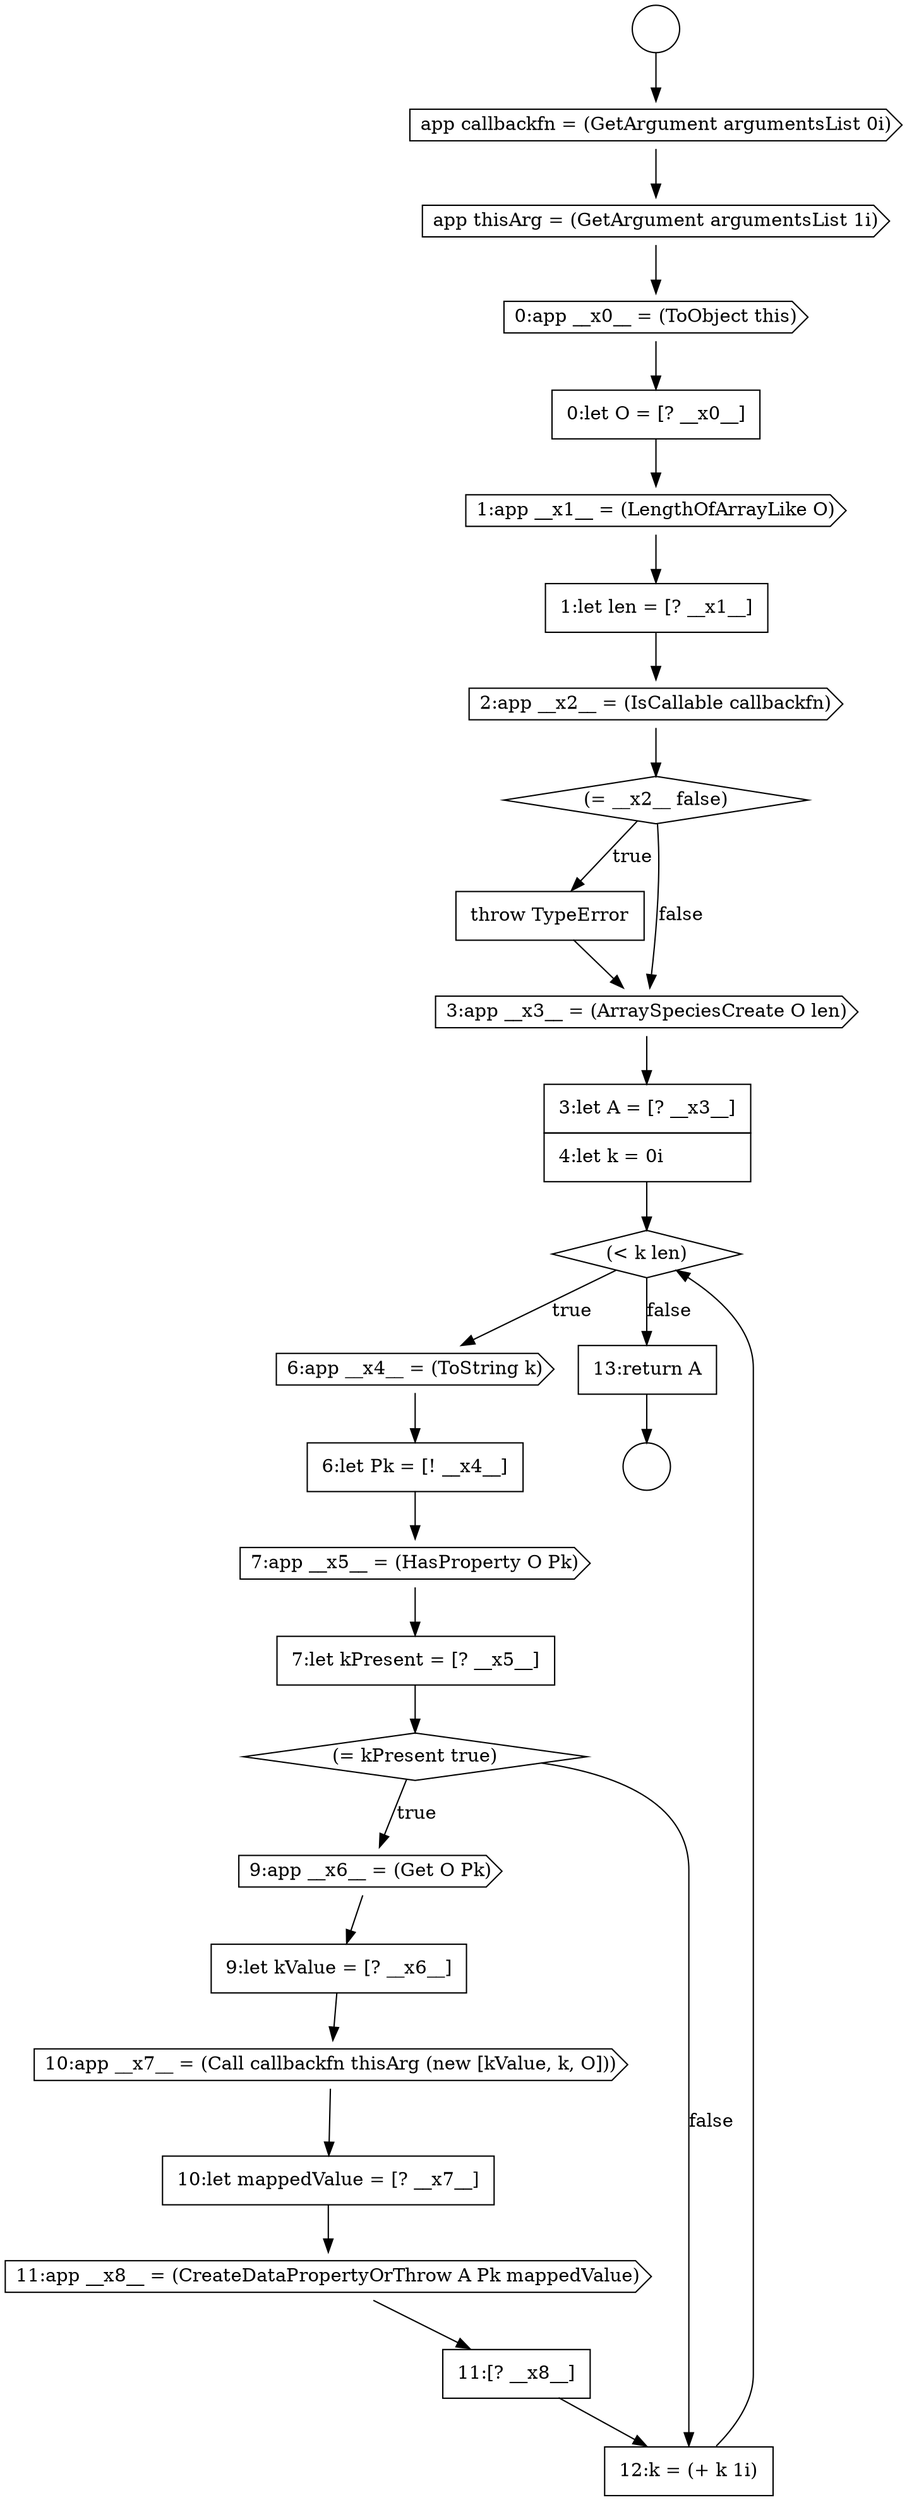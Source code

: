 digraph {
  node16236 [shape=none, margin=0, label=<<font color="black">
    <table border="0" cellborder="1" cellspacing="0" cellpadding="10">
      <tr><td align="left">throw TypeError</td></tr>
    </table>
  </font>> color="black" fillcolor="white" style=filled]
  node16244 [shape=diamond, label=<<font color="black">(= kPresent true)</font>> color="black" fillcolor="white" style=filled]
  node16227 [shape=circle label=" " color="black" fillcolor="white" style=filled]
  node16237 [shape=cds, label=<<font color="black">3:app __x3__ = (ArraySpeciesCreate O len)</font>> color="black" fillcolor="white" style=filled]
  node16233 [shape=none, margin=0, label=<<font color="black">
    <table border="0" cellborder="1" cellspacing="0" cellpadding="10">
      <tr><td align="left">1:let len = [? __x1__]</td></tr>
    </table>
  </font>> color="black" fillcolor="white" style=filled]
  node16246 [shape=none, margin=0, label=<<font color="black">
    <table border="0" cellborder="1" cellspacing="0" cellpadding="10">
      <tr><td align="left">9:let kValue = [? __x6__]</td></tr>
    </table>
  </font>> color="black" fillcolor="white" style=filled]
  node16241 [shape=none, margin=0, label=<<font color="black">
    <table border="0" cellborder="1" cellspacing="0" cellpadding="10">
      <tr><td align="left">6:let Pk = [! __x4__]</td></tr>
    </table>
  </font>> color="black" fillcolor="white" style=filled]
  node16238 [shape=none, margin=0, label=<<font color="black">
    <table border="0" cellborder="1" cellspacing="0" cellpadding="10">
      <tr><td align="left">3:let A = [? __x3__]</td></tr>
      <tr><td align="left">4:let k = 0i</td></tr>
    </table>
  </font>> color="black" fillcolor="white" style=filled]
  node16230 [shape=cds, label=<<font color="black">0:app __x0__ = (ToObject this)</font>> color="black" fillcolor="white" style=filled]
  node16245 [shape=cds, label=<<font color="black">9:app __x6__ = (Get O Pk)</font>> color="black" fillcolor="white" style=filled]
  node16235 [shape=diamond, label=<<font color="black">(= __x2__ false)</font>> color="black" fillcolor="white" style=filled]
  node16239 [shape=diamond, label=<<font color="black">(&lt; k len)</font>> color="black" fillcolor="white" style=filled]
  node16250 [shape=none, margin=0, label=<<font color="black">
    <table border="0" cellborder="1" cellspacing="0" cellpadding="10">
      <tr><td align="left">11:[? __x8__]</td></tr>
    </table>
  </font>> color="black" fillcolor="white" style=filled]
  node16243 [shape=none, margin=0, label=<<font color="black">
    <table border="0" cellborder="1" cellspacing="0" cellpadding="10">
      <tr><td align="left">7:let kPresent = [? __x5__]</td></tr>
    </table>
  </font>> color="black" fillcolor="white" style=filled]
  node16248 [shape=none, margin=0, label=<<font color="black">
    <table border="0" cellborder="1" cellspacing="0" cellpadding="10">
      <tr><td align="left">10:let mappedValue = [? __x7__]</td></tr>
    </table>
  </font>> color="black" fillcolor="white" style=filled]
  node16228 [shape=cds, label=<<font color="black">app callbackfn = (GetArgument argumentsList 0i)</font>> color="black" fillcolor="white" style=filled]
  node16229 [shape=cds, label=<<font color="black">app thisArg = (GetArgument argumentsList 1i)</font>> color="black" fillcolor="white" style=filled]
  node16251 [shape=none, margin=0, label=<<font color="black">
    <table border="0" cellborder="1" cellspacing="0" cellpadding="10">
      <tr><td align="left">12:k = (+ k 1i)</td></tr>
    </table>
  </font>> color="black" fillcolor="white" style=filled]
  node16240 [shape=cds, label=<<font color="black">6:app __x4__ = (ToString k)</font>> color="black" fillcolor="white" style=filled]
  node16247 [shape=cds, label=<<font color="black">10:app __x7__ = (Call callbackfn thisArg (new [kValue, k, O]))</font>> color="black" fillcolor="white" style=filled]
  node16252 [shape=none, margin=0, label=<<font color="black">
    <table border="0" cellborder="1" cellspacing="0" cellpadding="10">
      <tr><td align="left">13:return A</td></tr>
    </table>
  </font>> color="black" fillcolor="white" style=filled]
  node16232 [shape=cds, label=<<font color="black">1:app __x1__ = (LengthOfArrayLike O)</font>> color="black" fillcolor="white" style=filled]
  node16242 [shape=cds, label=<<font color="black">7:app __x5__ = (HasProperty O Pk)</font>> color="black" fillcolor="white" style=filled]
  node16226 [shape=circle label=" " color="black" fillcolor="white" style=filled]
  node16231 [shape=none, margin=0, label=<<font color="black">
    <table border="0" cellborder="1" cellspacing="0" cellpadding="10">
      <tr><td align="left">0:let O = [? __x0__]</td></tr>
    </table>
  </font>> color="black" fillcolor="white" style=filled]
  node16249 [shape=cds, label=<<font color="black">11:app __x8__ = (CreateDataPropertyOrThrow A Pk mappedValue)</font>> color="black" fillcolor="white" style=filled]
  node16234 [shape=cds, label=<<font color="black">2:app __x2__ = (IsCallable callbackfn)</font>> color="black" fillcolor="white" style=filled]
  node16236 -> node16237 [ color="black"]
  node16239 -> node16240 [label=<<font color="black">true</font>> color="black"]
  node16239 -> node16252 [label=<<font color="black">false</font>> color="black"]
  node16229 -> node16230 [ color="black"]
  node16243 -> node16244 [ color="black"]
  node16241 -> node16242 [ color="black"]
  node16242 -> node16243 [ color="black"]
  node16235 -> node16236 [label=<<font color="black">true</font>> color="black"]
  node16235 -> node16237 [label=<<font color="black">false</font>> color="black"]
  node16238 -> node16239 [ color="black"]
  node16233 -> node16234 [ color="black"]
  node16247 -> node16248 [ color="black"]
  node16230 -> node16231 [ color="black"]
  node16248 -> node16249 [ color="black"]
  node16226 -> node16228 [ color="black"]
  node16231 -> node16232 [ color="black"]
  node16240 -> node16241 [ color="black"]
  node16234 -> node16235 [ color="black"]
  node16250 -> node16251 [ color="black"]
  node16244 -> node16245 [label=<<font color="black">true</font>> color="black"]
  node16244 -> node16251 [label=<<font color="black">false</font>> color="black"]
  node16251 -> node16239 [ color="black"]
  node16228 -> node16229 [ color="black"]
  node16246 -> node16247 [ color="black"]
  node16232 -> node16233 [ color="black"]
  node16249 -> node16250 [ color="black"]
  node16237 -> node16238 [ color="black"]
  node16252 -> node16227 [ color="black"]
  node16245 -> node16246 [ color="black"]
}
